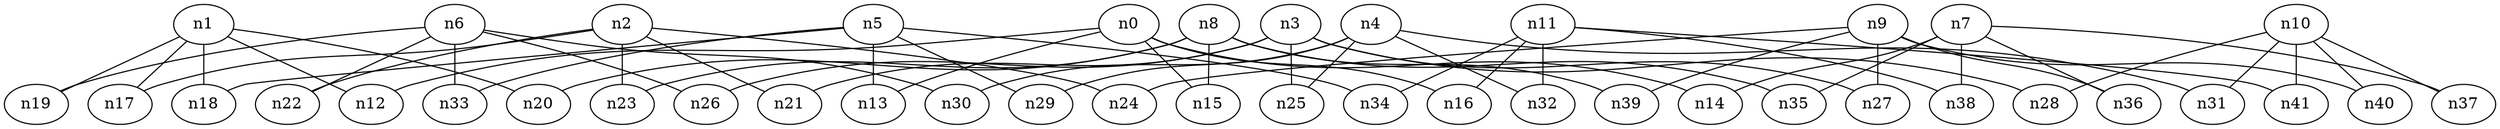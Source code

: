 strict graph "" {
	graph [edge_default="{}",
		node_default="{}"
	];
	node [label="\N"];
	n0	 [dim3pos="0.08562794448764462,0.23582290541724552,-0.9680162252789928",
		pos="13.788867315795219,9.171180888133737"];
	n12	 [dim3pos="0.14520441428612313,0.7031282842689448,-0.6960792296375706",
		pos="7.650332467786479,2.3407183130895346"];
	n0 -- n12	 [id=e0];
	n13	 [dim3pos="-0.06108630681198412,0.2724118434362048,-0.9602396839725803",
		pos="8.074574939123982,9.141841125714866"];
	n0 -- n13	 [id=e1];
	n14	 [dim3pos="0.09026590643193139,0.0977031896502354,0.991113592313309",
		pos="-2.3166485969121675,-6.416598952195952"];
	n0 -- n14	 [id=e2];
	n15	 [dim3pos="-0.35916499400989826,-0.2897634167866913,0.8871514354212431",
		pos="-2.462737485100947,0.47966095563905436"];
	n0 -- n15	 [id=e3];
	n16	 [dim3pos="-0.028827334236347077,-0.24918963700689487,-0.9680255728074533",
		pos="7.738809269677463,15.961523080072528"];
	n0 -- n16	 [id=e4];
	n1	 [dim3pos="0.37735890361018887,-0.8854788827347811,0.2711593739793628",
		pos="5.115244828181541,20.14575491959923"];
	n1 -- n12	 [id=e30];
	n17	 [dim3pos="-0.019009101125924046,0.9596498701291696,0.28055441688815463",
		pos="14.156972722504468,20.1359805728539"];
	n1 -- n17	 [id=e5];
	n18	 [dim3pos="-0.44378579519234174,0.5297552707437534,-0.7227817935620083",
		pos="14.834487614422855,8.66180083179884"];
	n1 -- n18	 [id=e6];
	n19	 [dim3pos="0.8398821911459994,0.07215120597204452,0.5379517715116984",
		pos="6.3688812523687135,7.285976173720186"];
	n1 -- n19	 [id=e7];
	n20	 [dim3pos="-0.8231148386566497,-0.31516216013142856,0.4723926070595616",
		pos="-2.7759230264199073,-5.204392379109831"];
	n1 -- n20	 [id=e8];
	n2	 [dim3pos="0.1258305224835911,-0.6583218497810901,-0.7421448791929446",
		pos="11.184434648262666,-10.159309405367182"];
	n2 -- n17	 [id=e35];
	n21	 [dim3pos="0.028284625875757783,0.24582045936098376,0.9689026172421166",
		pos="14.022608594863858,19.09959554785616"];
	n2 -- n21	 [id=e9];
	n22	 [dim3pos="0.362733624398627,0.5691065144127752,0.7379309540760419",
		pos="1.0033483860372279,-18.108758976802303"];
	n2 -- n22	 [id=e10];
	n23	 [dim3pos="0.5813104575173673,-0.4048434644579698,-0.705818617823742",
		pos="5.674857688703409,-10.211996206919801"];
	n2 -- n23	 [id=e11];
	n24	 [dim3pos="-0.13573095570607388,0.22843759564990124,0.9640505031152714",
		pos="8.390103954854034,-12.297420878062274"];
	n2 -- n24	 [id=e12];
	n3	 [dim3pos="0.08373712383683193,0.23305009365095136,-0.9688527999344472",
		pos="-8.198925844365602,-9.174537084801964"];
	n3 -- n21	 [id=e39];
	n25	 [dim3pos="0.3560029063919233,0.2889627018928866,-0.888685820498598",
		pos="-8.742951701818678,-15.231637946854272"];
	n3 -- n25	 [id=e13];
	n26	 [dim3pos="0.08907932005643017,0.09668074957412266,0.99132119285329",
		pos="7.109481339098883,6.415029077582536"];
	n3 -- n26	 [id=e14];
	n27	 [dim3pos="0.06195242299331017,-0.2680866568682494,0.9614007705917774",
		pos="1.7979006864859803,31.13717885691471"];
	n3 -- n27	 [id=e15];
	n28	 [dim3pos="0.1427924029295648,0.6952700762653194,-0.7044216427081281",
		pos="-1.7733565826238196,-2.3524043046094425"];
	n3 -- n28	 [id=e16];
	n4	 [dim3pos="0.5278209193467417,0.02331118229268411,-0.849035727092846",
		pos="3.185728917744345,3.698231486919537"];
	n4 -- n25	 [id=e43];
	n29	 [dim3pos="-0.17029958435013495,0.07166733495753512,0.9827827047065164",
		pos="5.884851179917618,18.663723043560115"];
	n4 -- n29	 [id=e17];
	n30	 [dim3pos="0.029616818154964232,0.006582239620588021,-0.9995396531423618",
		pos="9.643470216997505,3.171936752912272"];
	n4 -- n30	 [id=e18];
	n31	 [dim3pos="0.8116596498342822,0.3265567999637042,-0.4843235171126379",
		pos="-2.7590773908777155,16.773169814102673"];
	n4 -- n31	 [id=e19];
	n32	 [dim3pos="0.5712883877032114,-0.40144039324429076,-0.715873724023542",
		pos="-3.7541237642945524,-8.651856280827188"];
	n4 -- n32	 [id=e20];
	n5	 [dim3pos="0.15563410999201366,-0.15249909438276305,0.9759723612989412",
		pos="-7.05840959967327,-18.629899456732183"];
	n5 -- n13	 [id=e31];
	n5 -- n18	 [id=e36];
	n5 -- n29	 [id=e47];
	n33	 [dim3pos="0.3997453365390785,-0.09432182383890378,0.9117604177978783",
		pos="6.051468725471377,-12.143124312393008"];
	n5 -- n33	 [id=e21];
	n34	 [dim3pos="-0.13574874532776512,0.230092921772678,0.9636542561998311",
		pos="-1.0377818130658334,6.012748357687224"];
	n5 -- n34	 [id=e22];
	n6	 [dim3pos="0.44121415555826504,0.1782229335970752,0.8795263810000583",
		pos="-12.18247447444638,-5.7872549521901675"];
	n6 -- n19	 [id=e37];
	n6 -- n22	 [id=e40];
	n6 -- n26	 [id=e44];
	n6 -- n30	 [id=e48];
	n6 -- n33	 [id=e51];
	n7	 [dim3pos="0.44778780795812395,0.18075516395409327,0.8756789650025786",
		pos="-2.7579329073805963,18.345599657800484"];
	n7 -- n14	 [id=e32];
	n35	 [dim3pos="-0.029407336456085783,-0.006607978468340186,0.9995456683829511",
		pos="9.645811694982681,-6.253040124344272"];
	n7 -- n35	 [id=e23];
	n36	 [dim3pos="-0.4000491860531167,0.09324379219276392,-0.9117380347203639",
		pos="-0.22899244434752059,9.84807875628254"];
	n7 -- n36	 [id=e24];
	n37	 [dim3pos="-0.8472647013152469,-0.07680200607663401,-0.5255891720419954",
		pos="0.09039994159743119,10.442166780633205"];
	n7 -- n37	 [id=e25];
	n38	 [dim3pos="0.3688451464877577,0.5748649073755893,0.7303996140336327",
		pos="-8.424443642089287,-7.035074796972481"];
	n7 -- n38	 [id=e26];
	n8	 [dim3pos="-0.5326861508384952,-0.024970439442012212,0.8459444082556139",
		pos="3.188434820307026,0.5624626673275177"];
	n8 -- n15	 [id=e33];
	n8 -- n20	 [id=e38];
	n8 -- n23	 [id=e41];
	n8 -- n35	 [id=e53];
	n39	 [dim3pos="0.1700563441453863,-0.07112027831031435,-0.9828645612844983",
		pos="5.887074800583199,-3.3269819778824155"];
	n8 -- n39	 [id=e27];
	n9	 [dim3pos="-0.15732411908392538,0.15417631530074127,-0.9754377403785202",
		pos="5.507892094832647,3.363689363310307"];
	n9 -- n24	 [id=e42];
	n9 -- n27	 [id=e45];
	n9 -- n36	 [id=e54];
	n9 -- n39	 [id=e57];
	n40	 [dim3pos="-0.4469800210305083,0.5335298057639596,-0.7180214531342626",
		pos="5.409745148082003,-2.371751807458124"];
	n9 -- n40	 [id=e28];
	n10	 [dim3pos="0.279707367905565,-0.9209519308357684,0.2713140789365912",
		pos="8.148843640449432,-1.2960382677528113"];
	n10 -- n28	 [id=e46];
	n10 -- n31	 [id=e49];
	n10 -- n37	 [id=e55];
	n10 -- n40	 [id=e58];
	n41	 [dim3pos="-0.35868955901193983,0.8927563551671104,0.2726314188873989",
		pos="11.377612189885747,11.271701289032878"];
	n10 -- n41	 [id=e29];
	n11	 [dim3pos="-0.12842365816479584,0.6607315292783535,0.7395547378261192",
		pos="11.187546591284725,18.11116819924789"];
	n11 -- n16	 [id=e34];
	n11 -- n32	 [id=e50];
	n11 -- n34	 [id=e52];
	n11 -- n38	 [id=e56];
	n11 -- n41	 [id=e59];
}
